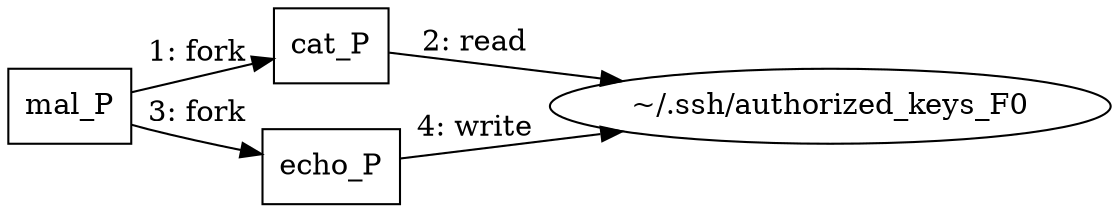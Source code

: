 digraph "T1098.004" {
rankdir="LR"
size="9"
fixedsize="false"
splines="true"
nodesep=0.3
ranksep=0
fontsize=10
overlap="scalexy"
engine= "neato"
	"mal_P" [node_type=Process shape=box]
	"cat_P" [node_type=Process shape=box]
	"echo_P" [node_type=Process shape=box]
	"~/.ssh/authorized_keys_F0" [node_type=File shape=ellipse]
	"mal_P" -> "cat_P" [label="1: fork"]
	"cat_P" -> "~/.ssh/authorized_keys_F0" [label="2: read"]
	"mal_P" -> "echo_P" [label="3: fork"]
	"echo_P" -> "~/.ssh/authorized_keys_F0" [label="4: write"]
}
